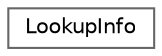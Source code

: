 digraph "Graphical Class Hierarchy"
{
 // INTERACTIVE_SVG=YES
 // LATEX_PDF_SIZE
  bgcolor="transparent";
  edge [fontname=Helvetica,fontsize=10,labelfontname=Helvetica,labelfontsize=10];
  node [fontname=Helvetica,fontsize=10,shape=box,height=0.2,width=0.4];
  rankdir="LR";
  Node0 [label="LookupInfo",height=0.2,width=0.4,color="grey40", fillcolor="white", style="filled",URL="$d7/d19/struct_lookup_info.html",tooltip=" "];
}
